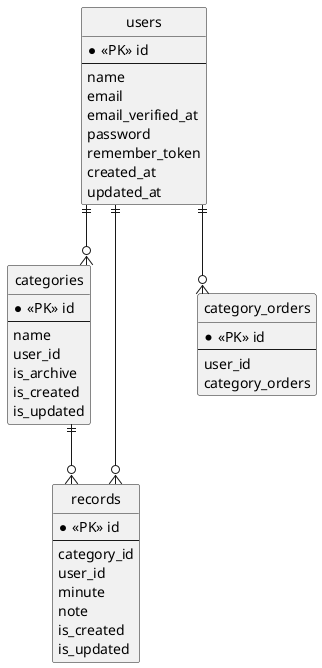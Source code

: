 @startuml er-figure
hide circle
skinparam linetype ortho

entity "users" as users {
  * <<PK>> id
  --
  name
  email
  email_verified_at
  password
  remember_token
  created_at
  updated_at
}

entity "categories" as categories {
    * <<PK>> id
    --
    name
    user_id
    is_archive
    is_created
    is_updated
}

entity "records" as records {
    * <<PK>> id
    --
    category_id
    user_id
    minute
    note
    is_created
    is_updated
}

entity "category_orders" as category_orders {
    * <<PK>> id
    --
    user_id
    category_orders
}

users ||--o{ categories
users ||--o{ records
users ||--o{ category_orders
categories ||--o{ records

@enduml